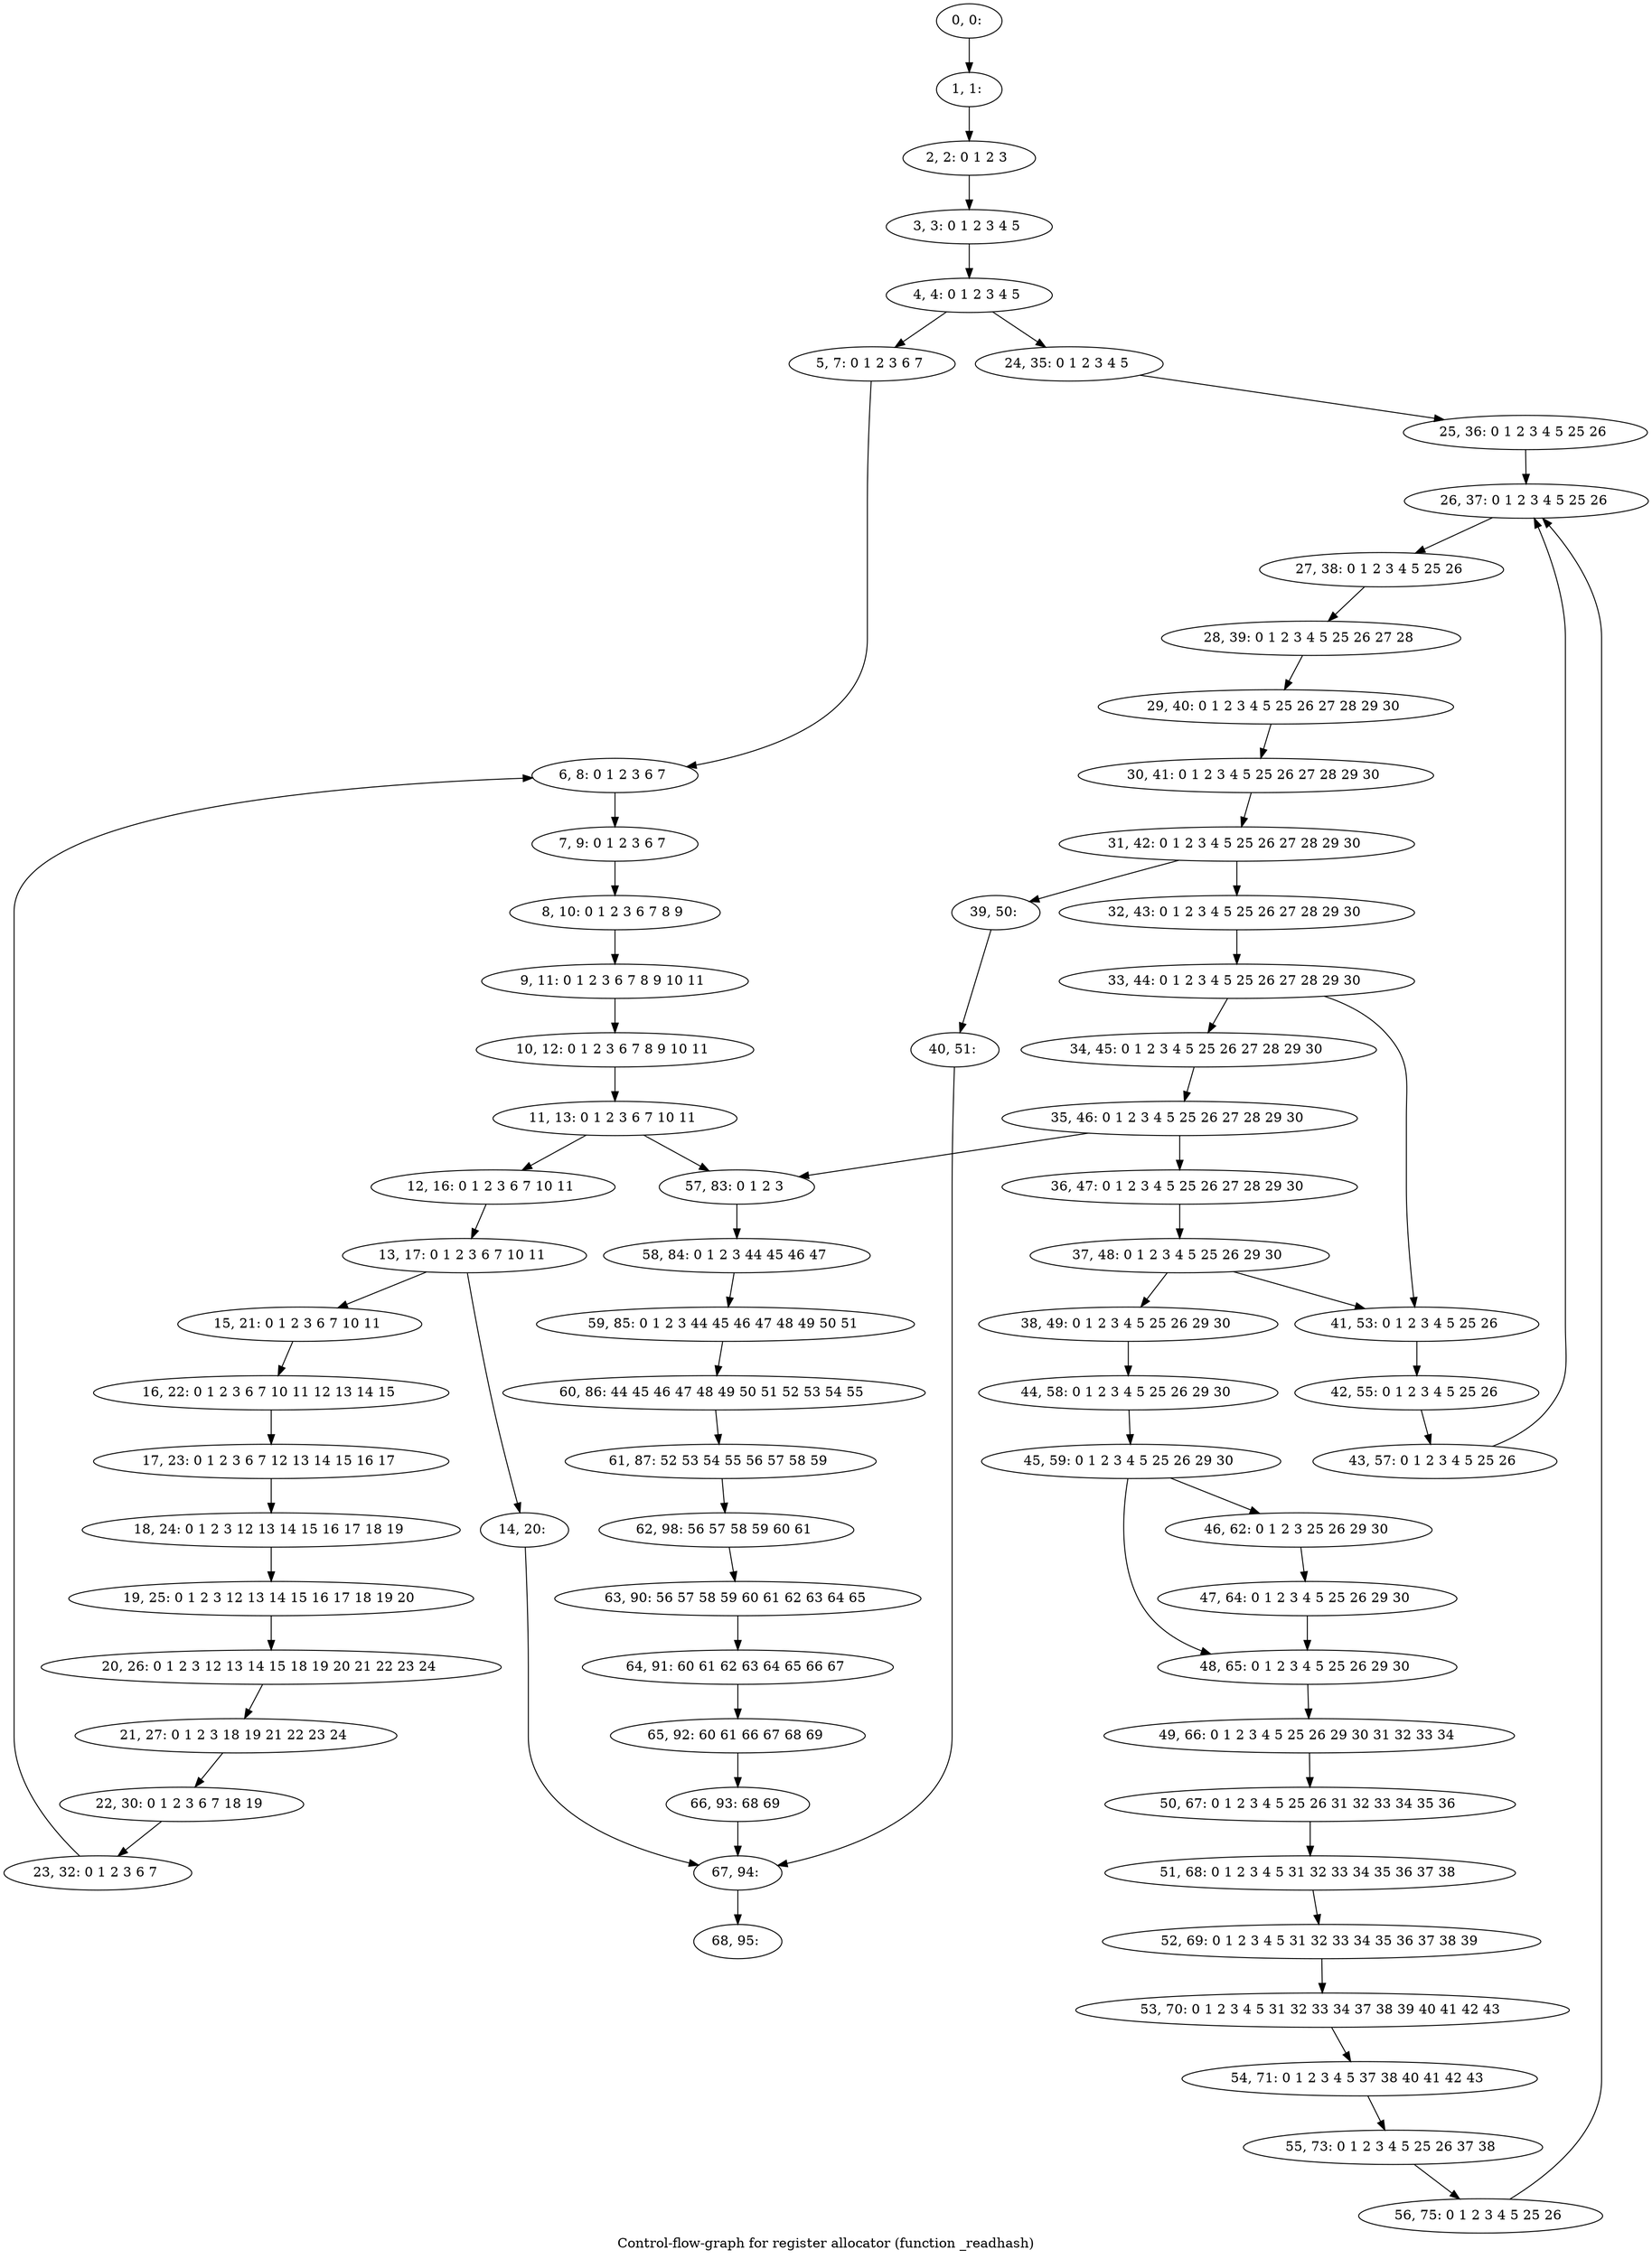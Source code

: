 digraph G {
graph [label="Control-flow-graph for register allocator (function _readhash)"]
0[label="0, 0: "];
1[label="1, 1: "];
2[label="2, 2: 0 1 2 3 "];
3[label="3, 3: 0 1 2 3 4 5 "];
4[label="4, 4: 0 1 2 3 4 5 "];
5[label="5, 7: 0 1 2 3 6 7 "];
6[label="6, 8: 0 1 2 3 6 7 "];
7[label="7, 9: 0 1 2 3 6 7 "];
8[label="8, 10: 0 1 2 3 6 7 8 9 "];
9[label="9, 11: 0 1 2 3 6 7 8 9 10 11 "];
10[label="10, 12: 0 1 2 3 6 7 8 9 10 11 "];
11[label="11, 13: 0 1 2 3 6 7 10 11 "];
12[label="12, 16: 0 1 2 3 6 7 10 11 "];
13[label="13, 17: 0 1 2 3 6 7 10 11 "];
14[label="14, 20: "];
15[label="15, 21: 0 1 2 3 6 7 10 11 "];
16[label="16, 22: 0 1 2 3 6 7 10 11 12 13 14 15 "];
17[label="17, 23: 0 1 2 3 6 7 12 13 14 15 16 17 "];
18[label="18, 24: 0 1 2 3 12 13 14 15 16 17 18 19 "];
19[label="19, 25: 0 1 2 3 12 13 14 15 16 17 18 19 20 "];
20[label="20, 26: 0 1 2 3 12 13 14 15 18 19 20 21 22 23 24 "];
21[label="21, 27: 0 1 2 3 18 19 21 22 23 24 "];
22[label="22, 30: 0 1 2 3 6 7 18 19 "];
23[label="23, 32: 0 1 2 3 6 7 "];
24[label="24, 35: 0 1 2 3 4 5 "];
25[label="25, 36: 0 1 2 3 4 5 25 26 "];
26[label="26, 37: 0 1 2 3 4 5 25 26 "];
27[label="27, 38: 0 1 2 3 4 5 25 26 "];
28[label="28, 39: 0 1 2 3 4 5 25 26 27 28 "];
29[label="29, 40: 0 1 2 3 4 5 25 26 27 28 29 30 "];
30[label="30, 41: 0 1 2 3 4 5 25 26 27 28 29 30 "];
31[label="31, 42: 0 1 2 3 4 5 25 26 27 28 29 30 "];
32[label="32, 43: 0 1 2 3 4 5 25 26 27 28 29 30 "];
33[label="33, 44: 0 1 2 3 4 5 25 26 27 28 29 30 "];
34[label="34, 45: 0 1 2 3 4 5 25 26 27 28 29 30 "];
35[label="35, 46: 0 1 2 3 4 5 25 26 27 28 29 30 "];
36[label="36, 47: 0 1 2 3 4 5 25 26 27 28 29 30 "];
37[label="37, 48: 0 1 2 3 4 5 25 26 29 30 "];
38[label="38, 49: 0 1 2 3 4 5 25 26 29 30 "];
39[label="39, 50: "];
40[label="40, 51: "];
41[label="41, 53: 0 1 2 3 4 5 25 26 "];
42[label="42, 55: 0 1 2 3 4 5 25 26 "];
43[label="43, 57: 0 1 2 3 4 5 25 26 "];
44[label="44, 58: 0 1 2 3 4 5 25 26 29 30 "];
45[label="45, 59: 0 1 2 3 4 5 25 26 29 30 "];
46[label="46, 62: 0 1 2 3 25 26 29 30 "];
47[label="47, 64: 0 1 2 3 4 5 25 26 29 30 "];
48[label="48, 65: 0 1 2 3 4 5 25 26 29 30 "];
49[label="49, 66: 0 1 2 3 4 5 25 26 29 30 31 32 33 34 "];
50[label="50, 67: 0 1 2 3 4 5 25 26 31 32 33 34 35 36 "];
51[label="51, 68: 0 1 2 3 4 5 31 32 33 34 35 36 37 38 "];
52[label="52, 69: 0 1 2 3 4 5 31 32 33 34 35 36 37 38 39 "];
53[label="53, 70: 0 1 2 3 4 5 31 32 33 34 37 38 39 40 41 42 43 "];
54[label="54, 71: 0 1 2 3 4 5 37 38 40 41 42 43 "];
55[label="55, 73: 0 1 2 3 4 5 25 26 37 38 "];
56[label="56, 75: 0 1 2 3 4 5 25 26 "];
57[label="57, 83: 0 1 2 3 "];
58[label="58, 84: 0 1 2 3 44 45 46 47 "];
59[label="59, 85: 0 1 2 3 44 45 46 47 48 49 50 51 "];
60[label="60, 86: 44 45 46 47 48 49 50 51 52 53 54 55 "];
61[label="61, 87: 52 53 54 55 56 57 58 59 "];
62[label="62, 98: 56 57 58 59 60 61 "];
63[label="63, 90: 56 57 58 59 60 61 62 63 64 65 "];
64[label="64, 91: 60 61 62 63 64 65 66 67 "];
65[label="65, 92: 60 61 66 67 68 69 "];
66[label="66, 93: 68 69 "];
67[label="67, 94: "];
68[label="68, 95: "];
0->1 ;
1->2 ;
2->3 ;
3->4 ;
4->5 ;
4->24 ;
5->6 ;
6->7 ;
7->8 ;
8->9 ;
9->10 ;
10->11 ;
11->12 ;
11->57 ;
12->13 ;
13->14 ;
13->15 ;
14->67 ;
15->16 ;
16->17 ;
17->18 ;
18->19 ;
19->20 ;
20->21 ;
21->22 ;
22->23 ;
23->6 ;
24->25 ;
25->26 ;
26->27 ;
27->28 ;
28->29 ;
29->30 ;
30->31 ;
31->32 ;
31->39 ;
32->33 ;
33->34 ;
33->41 ;
34->35 ;
35->36 ;
35->57 ;
36->37 ;
37->38 ;
37->41 ;
38->44 ;
39->40 ;
40->67 ;
41->42 ;
42->43 ;
43->26 ;
44->45 ;
45->46 ;
45->48 ;
46->47 ;
47->48 ;
48->49 ;
49->50 ;
50->51 ;
51->52 ;
52->53 ;
53->54 ;
54->55 ;
55->56 ;
56->26 ;
57->58 ;
58->59 ;
59->60 ;
60->61 ;
61->62 ;
62->63 ;
63->64 ;
64->65 ;
65->66 ;
66->67 ;
67->68 ;
}
